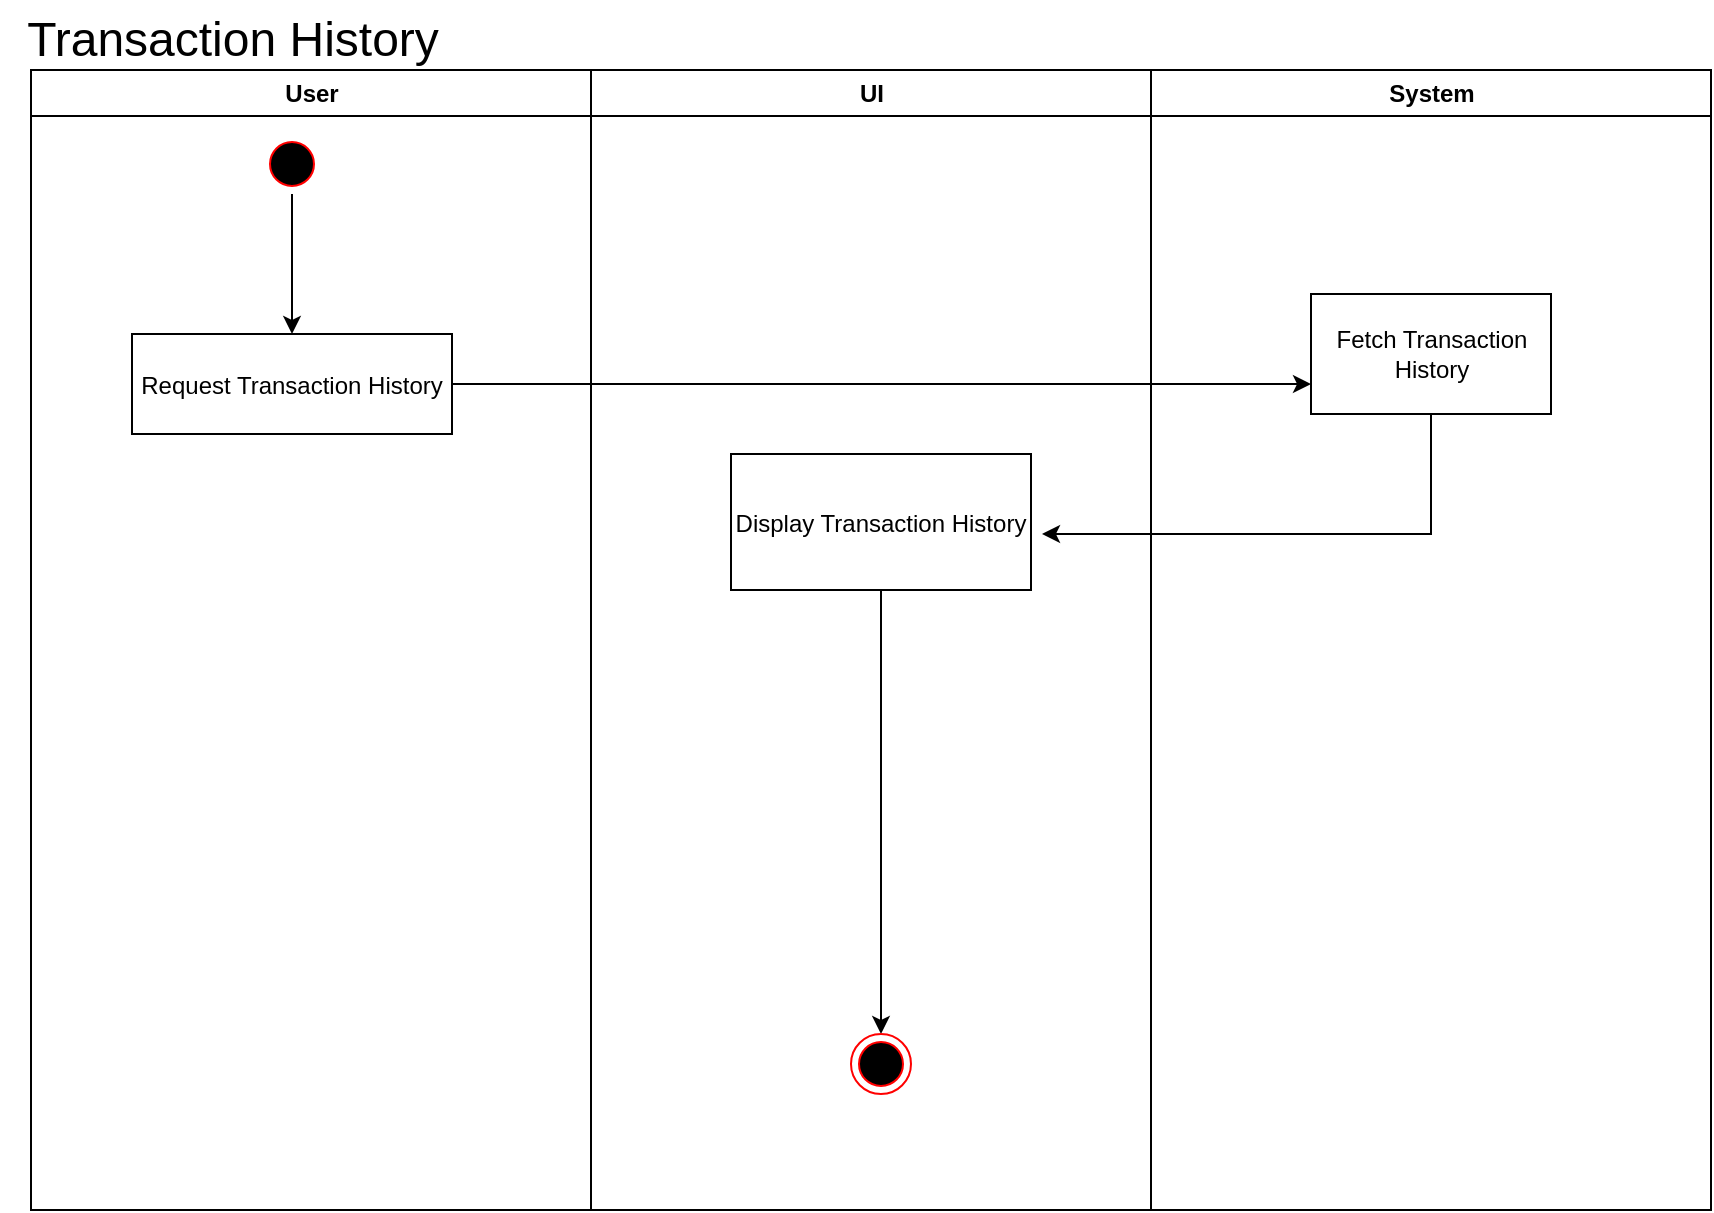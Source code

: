 <mxfile version="27.0.5">
  <diagram name="Page-1" id="e7e014a7-5840-1c2e-5031-d8a46d1fe8dd">
    <mxGraphModel dx="1303" dy="669" grid="1" gridSize="10" guides="1" tooltips="1" connect="1" arrows="1" fold="1" page="1" pageScale="1" pageWidth="1169" pageHeight="826" background="none" math="0" shadow="0">
      <root>
        <mxCell id="0" />
        <mxCell id="1" parent="0" />
        <mxCell id="2" value="User" style="swimlane;whiteSpace=wrap" parent="1" vertex="1">
          <mxGeometry x="164.5" y="128" width="280" height="570" as="geometry" />
        </mxCell>
        <mxCell id="7" value="Request Transaction History" style="" parent="2" vertex="1">
          <mxGeometry x="50.5" y="132" width="160" height="50" as="geometry" />
        </mxCell>
        <mxCell id="eCYV4ZLi6-8JDtASC3nr-71" style="edgeStyle=orthogonalEdgeStyle;rounded=0;orthogonalLoop=1;jettySize=auto;html=1;entryX=0.5;entryY=0;entryDx=0;entryDy=0;" edge="1" parent="2" source="13" target="7">
          <mxGeometry relative="1" as="geometry" />
        </mxCell>
        <mxCell id="13" value="" style="ellipse;shape=startState;fillColor=#000000;strokeColor=#ff0000;" parent="2" vertex="1">
          <mxGeometry x="115.5" y="32" width="30" height="30" as="geometry" />
        </mxCell>
        <mxCell id="3" value="UI" style="swimlane;whiteSpace=wrap" parent="1" vertex="1">
          <mxGeometry x="444.5" y="128" width="280" height="570" as="geometry" />
        </mxCell>
        <mxCell id="eCYV4ZLi6-8JDtASC3nr-75" style="edgeStyle=orthogonalEdgeStyle;rounded=0;orthogonalLoop=1;jettySize=auto;html=1;entryX=0.5;entryY=0;entryDx=0;entryDy=0;" edge="1" parent="3" source="eCYV4ZLi6-8JDtASC3nr-41" target="eCYV4ZLi6-8JDtASC3nr-56">
          <mxGeometry relative="1" as="geometry" />
        </mxCell>
        <mxCell id="eCYV4ZLi6-8JDtASC3nr-41" value="Display Transaction History" style="" vertex="1" parent="3">
          <mxGeometry x="70" y="192" width="150" height="68" as="geometry" />
        </mxCell>
        <mxCell id="eCYV4ZLi6-8JDtASC3nr-56" value="" style="ellipse;html=1;shape=endState;fillColor=#000000;strokeColor=#ff0000;" vertex="1" parent="3">
          <mxGeometry x="130" y="482" width="30" height="30" as="geometry" />
        </mxCell>
        <mxCell id="4" value="System" style="swimlane;whiteSpace=wrap" parent="1" vertex="1">
          <mxGeometry x="724.5" y="128" width="280" height="570" as="geometry" />
        </mxCell>
        <mxCell id="eCYV4ZLi6-8JDtASC3nr-74" style="edgeStyle=orthogonalEdgeStyle;rounded=0;orthogonalLoop=1;jettySize=auto;html=1;" edge="1" parent="4" source="eCYV4ZLi6-8JDtASC3nr-72">
          <mxGeometry relative="1" as="geometry">
            <mxPoint x="-54.5" y="232" as="targetPoint" />
            <Array as="points">
              <mxPoint x="140" y="232" />
            </Array>
          </mxGeometry>
        </mxCell>
        <mxCell id="eCYV4ZLi6-8JDtASC3nr-72" value="Fetch Transaction History" style="whiteSpace=wrap;html=1;" vertex="1" parent="4">
          <mxGeometry x="80" y="112" width="120" height="60" as="geometry" />
        </mxCell>
        <mxCell id="eCYV4ZLi6-8JDtASC3nr-66" value="&lt;font style=&quot;font-size: 24px;&quot;&gt;Transaction History&lt;/font&gt;" style="text;html=1;align=center;verticalAlign=middle;resizable=0;points=[];autosize=1;strokeColor=none;fillColor=none;" vertex="1" parent="1">
          <mxGeometry x="149.5" y="93" width="230" height="40" as="geometry" />
        </mxCell>
        <mxCell id="eCYV4ZLi6-8JDtASC3nr-73" style="edgeStyle=orthogonalEdgeStyle;rounded=0;orthogonalLoop=1;jettySize=auto;html=1;entryX=0;entryY=0.75;entryDx=0;entryDy=0;" edge="1" parent="1" source="7" target="eCYV4ZLi6-8JDtASC3nr-72">
          <mxGeometry relative="1" as="geometry" />
        </mxCell>
      </root>
    </mxGraphModel>
  </diagram>
</mxfile>
